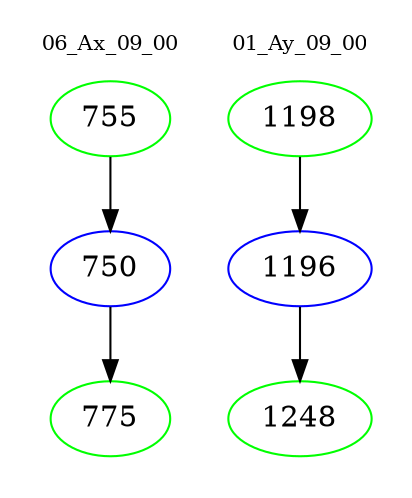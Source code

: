 digraph{
subgraph cluster_0 {
color = white
label = "06_Ax_09_00";
fontsize=10;
T0_755 [label="755", color="green"]
T0_755 -> T0_750 [color="black"]
T0_750 [label="750", color="blue"]
T0_750 -> T0_775 [color="black"]
T0_775 [label="775", color="green"]
}
subgraph cluster_1 {
color = white
label = "01_Ay_09_00";
fontsize=10;
T1_1198 [label="1198", color="green"]
T1_1198 -> T1_1196 [color="black"]
T1_1196 [label="1196", color="blue"]
T1_1196 -> T1_1248 [color="black"]
T1_1248 [label="1248", color="green"]
}
}
